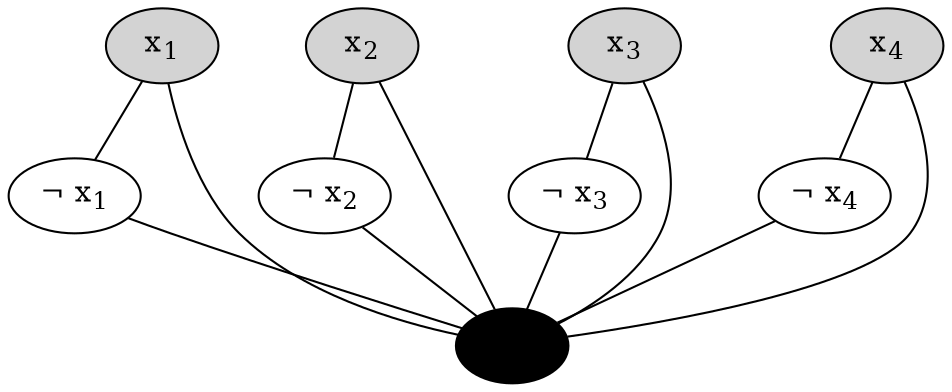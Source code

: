 graph G {
	x1 [label=<x<SUB>1</SUB>>, fillcolor=lightgrey, style=filled]
	nx1 [label=<&not; x<SUB>1</SUB>>]
	
	x2 [label=<x<SUB>2</SUB>>, fillcolor=lightgrey, style=filled]
	nx2 [label=<&not; x<SUB>2</SUB>>]
	
	x3 [label=<x<SUB>3</SUB>>, fillcolor=lightgrey, style=filled]
	nx3 [label=<&not; x<SUB>3</SUB>>]
	
	x4 [label=<x<SUB>4</SUB>>, fillcolor=lightgrey, style=filled]
	nx4 [label=<&not; x<SUB>4</SUB>>]
	
	R [label=" ", fillcolor=black, style=filled]
	
	x1 -- nx1
	x1 -- R
	nx1 -- R
	
	x2 -- nx2
	x2 -- R
	nx2 -- R
	
	x3 -- nx3
	x3 -- R
	nx3 -- R
	
	x4 -- nx4
	x4 -- R
	nx4 -- R
}